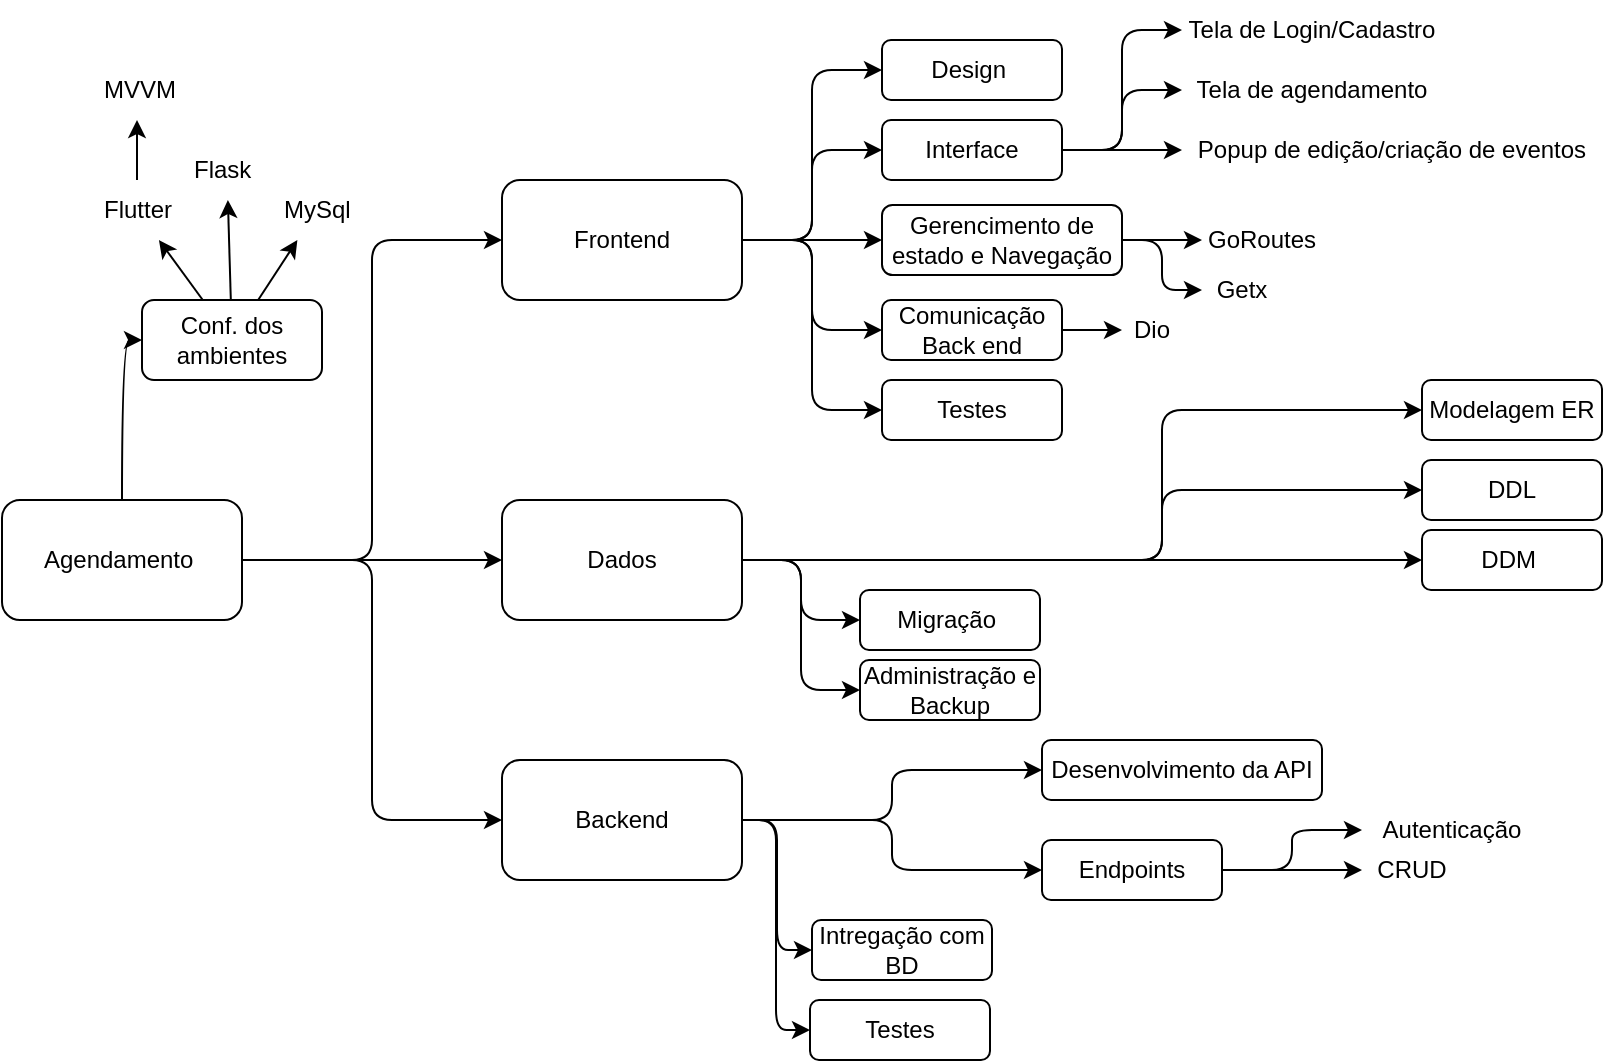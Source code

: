 <mxfile>
    <diagram id="KqTfFyxldDtKKo7K28Qo" name="Página-1">
        <mxGraphModel dx="949" dy="570" grid="1" gridSize="10" guides="1" tooltips="1" connect="1" arrows="1" fold="1" page="1" pageScale="1" pageWidth="827" pageHeight="1169" math="0" shadow="0">
            <root>
                <mxCell id="0"/>
                <mxCell id="1" parent="0"/>
                <mxCell id="5" value="" style="edgeStyle=orthogonalEdgeStyle;html=1;entryX=0;entryY=0.5;entryDx=0;entryDy=0;" edge="1" parent="1" source="2" target="4">
                    <mxGeometry relative="1" as="geometry"/>
                </mxCell>
                <mxCell id="7" style="edgeStyle=orthogonalEdgeStyle;html=1;" edge="1" parent="1" source="2" target="6">
                    <mxGeometry relative="1" as="geometry"/>
                </mxCell>
                <mxCell id="10" style="edgeStyle=orthogonalEdgeStyle;html=1;entryX=0;entryY=0.5;entryDx=0;entryDy=0;" edge="1" parent="1" source="2" target="9">
                    <mxGeometry relative="1" as="geometry"/>
                </mxCell>
                <mxCell id="2" value="Agendamento&amp;nbsp;" style="rounded=1;whiteSpace=wrap;html=1;" vertex="1" parent="1">
                    <mxGeometry x="10" y="250" width="120" height="60" as="geometry"/>
                </mxCell>
                <mxCell id="13" value="" style="edgeStyle=orthogonalEdgeStyle;html=1;curved=1;entryX=0;entryY=0.5;entryDx=0;entryDy=0;exitX=0.5;exitY=0;exitDx=0;exitDy=0;" edge="1" parent="1" source="2" target="12">
                    <mxGeometry relative="1" as="geometry"/>
                </mxCell>
                <mxCell id="15" value="" style="edgeStyle=elbowEdgeStyle;html=1;entryX=0;entryY=0.5;entryDx=0;entryDy=0;" edge="1" parent="1" source="4" target="16">
                    <mxGeometry relative="1" as="geometry">
                        <mxPoint x="630" y="160" as="targetPoint"/>
                    </mxGeometry>
                </mxCell>
                <mxCell id="18" style="edgeStyle=elbowEdgeStyle;html=1;entryX=0;entryY=0.5;entryDx=0;entryDy=0;" edge="1" parent="1" source="4" target="17">
                    <mxGeometry relative="1" as="geometry"/>
                </mxCell>
                <mxCell id="21" style="edgeStyle=elbowEdgeStyle;html=1;" edge="1" parent="1" source="4" target="20">
                    <mxGeometry relative="1" as="geometry"/>
                </mxCell>
                <mxCell id="23" style="edgeStyle=elbowEdgeStyle;html=1;" edge="1" parent="1" source="4" target="22">
                    <mxGeometry relative="1" as="geometry"/>
                </mxCell>
                <mxCell id="25" style="edgeStyle=elbowEdgeStyle;html=1;entryX=0;entryY=0.5;entryDx=0;entryDy=0;" edge="1" parent="1" source="4" target="24">
                    <mxGeometry relative="1" as="geometry"/>
                </mxCell>
                <mxCell id="4" value="Frontend" style="rounded=1;whiteSpace=wrap;html=1;" vertex="1" parent="1">
                    <mxGeometry x="260" y="90" width="120" height="60" as="geometry"/>
                </mxCell>
                <mxCell id="65" value="" style="edgeStyle=elbowEdgeStyle;html=1;entryX=0;entryY=0.5;entryDx=0;entryDy=0;" edge="1" parent="1" source="6" target="66">
                    <mxGeometry relative="1" as="geometry">
                        <mxPoint x="460" y="280" as="targetPoint"/>
                        <Array as="points">
                            <mxPoint x="590" y="230"/>
                        </Array>
                    </mxGeometry>
                </mxCell>
                <mxCell id="68" style="edgeStyle=elbowEdgeStyle;html=1;entryX=0;entryY=0.5;entryDx=0;entryDy=0;exitX=1;exitY=0.5;exitDx=0;exitDy=0;" edge="1" parent="1" source="6" target="67">
                    <mxGeometry relative="1" as="geometry">
                        <Array as="points">
                            <mxPoint x="590" y="260"/>
                        </Array>
                    </mxGeometry>
                </mxCell>
                <mxCell id="70" style="edgeStyle=elbowEdgeStyle;html=1;entryX=0;entryY=0.5;entryDx=0;entryDy=0;" edge="1" parent="1" source="6" target="69">
                    <mxGeometry relative="1" as="geometry"/>
                </mxCell>
                <mxCell id="78" value="" style="edgeStyle=elbowEdgeStyle;html=1;entryX=0;entryY=0.5;entryDx=0;entryDy=0;" edge="1" parent="1" source="6" target="79">
                    <mxGeometry relative="1" as="geometry">
                        <mxPoint x="495" y="320" as="targetPoint"/>
                    </mxGeometry>
                </mxCell>
                <mxCell id="85" style="edgeStyle=elbowEdgeStyle;html=1;entryX=0;entryY=0.5;entryDx=0;entryDy=0;" edge="1" parent="1" source="6" target="84">
                    <mxGeometry relative="1" as="geometry"/>
                </mxCell>
                <mxCell id="6" value="Dados" style="rounded=1;whiteSpace=wrap;html=1;" vertex="1" parent="1">
                    <mxGeometry x="260" y="250" width="120" height="60" as="geometry"/>
                </mxCell>
                <mxCell id="87" style="edgeStyle=elbowEdgeStyle;html=1;entryX=0;entryY=0.5;entryDx=0;entryDy=0;" edge="1" parent="1" source="9" target="86">
                    <mxGeometry relative="1" as="geometry"/>
                </mxCell>
                <mxCell id="88" style="edgeStyle=elbowEdgeStyle;html=1;entryX=0;entryY=0.5;entryDx=0;entryDy=0;" edge="1" parent="1" source="9" target="89">
                    <mxGeometry relative="1" as="geometry">
                        <mxPoint x="420" y="440" as="targetPoint"/>
                    </mxGeometry>
                </mxCell>
                <mxCell id="91" style="edgeStyle=elbowEdgeStyle;html=1;entryX=0;entryY=0.5;entryDx=0;entryDy=0;" edge="1" parent="1" source="9" target="90">
                    <mxGeometry relative="1" as="geometry"/>
                </mxCell>
                <mxCell id="93" style="edgeStyle=elbowEdgeStyle;html=1;entryX=0;entryY=0.5;entryDx=0;entryDy=0;" edge="1" parent="1" source="9" target="92">
                    <mxGeometry relative="1" as="geometry"/>
                </mxCell>
                <mxCell id="9" value="Backend" style="rounded=1;whiteSpace=wrap;html=1;" vertex="1" parent="1">
                    <mxGeometry x="260" y="380" width="120" height="60" as="geometry"/>
                </mxCell>
                <mxCell id="29" style="html=1;elbow=vertical;" edge="1" parent="1" source="12" target="30">
                    <mxGeometry relative="1" as="geometry">
                        <mxPoint x="210" y="40" as="targetPoint"/>
                    </mxGeometry>
                </mxCell>
                <mxCell id="34" value="" style="edgeStyle=none;html=1;elbow=vertical;" edge="1" parent="1" source="12" target="33">
                    <mxGeometry relative="1" as="geometry"/>
                </mxCell>
                <mxCell id="36" value="" style="edgeStyle=none;html=1;elbow=vertical;" edge="1" parent="1" source="12" target="35">
                    <mxGeometry relative="1" as="geometry"/>
                </mxCell>
                <mxCell id="12" value="Conf. dos ambientes" style="rounded=1;whiteSpace=wrap;html=1;" vertex="1" parent="1">
                    <mxGeometry x="80" y="150" width="90" height="40" as="geometry"/>
                </mxCell>
                <mxCell id="16" value="Design&amp;nbsp;" style="rounded=1;whiteSpace=wrap;html=1;" vertex="1" parent="1">
                    <mxGeometry x="450" y="20" width="90" height="30" as="geometry"/>
                </mxCell>
                <mxCell id="40" value="" style="edgeStyle=elbowEdgeStyle;html=1;entryX=0;entryY=0.5;entryDx=0;entryDy=0;" edge="1" parent="1" source="17" target="42">
                    <mxGeometry relative="1" as="geometry">
                        <mxPoint x="590" y="55.0" as="targetPoint"/>
                    </mxGeometry>
                </mxCell>
                <mxCell id="47" style="edgeStyle=elbowEdgeStyle;html=1;" edge="1" parent="1" source="17" target="46">
                    <mxGeometry relative="1" as="geometry"/>
                </mxCell>
                <mxCell id="49" style="edgeStyle=orthogonalEdgeStyle;curved=1;html=1;elbow=vertical;" edge="1" parent="1" source="17" target="48">
                    <mxGeometry relative="1" as="geometry"/>
                </mxCell>
                <mxCell id="17" value="Interface" style="rounded=1;whiteSpace=wrap;html=1;" vertex="1" parent="1">
                    <mxGeometry x="450" y="60" width="90" height="30" as="geometry"/>
                </mxCell>
                <mxCell id="51" style="edgeStyle=elbowEdgeStyle;html=1;exitX=1;exitY=0.5;exitDx=0;exitDy=0;" edge="1" parent="1" source="20" target="50">
                    <mxGeometry relative="1" as="geometry">
                        <mxPoint x="570" y="120" as="sourcePoint"/>
                    </mxGeometry>
                </mxCell>
                <mxCell id="55" style="edgeStyle=elbowEdgeStyle;html=1;" edge="1" parent="1" source="20" target="54">
                    <mxGeometry relative="1" as="geometry"/>
                </mxCell>
                <mxCell id="20" value="Gerencimento de estado e Navegação" style="rounded=1;whiteSpace=wrap;html=1;" vertex="1" parent="1">
                    <mxGeometry x="450" y="102.5" width="120" height="35" as="geometry"/>
                </mxCell>
                <mxCell id="61" style="edgeStyle=orthogonalEdgeStyle;elbow=vertical;html=1;curved=1;" edge="1" parent="1" source="22" target="58">
                    <mxGeometry relative="1" as="geometry"/>
                </mxCell>
                <mxCell id="22" value="Comunicação Back end" style="rounded=1;whiteSpace=wrap;html=1;" vertex="1" parent="1">
                    <mxGeometry x="450" y="150" width="90" height="30" as="geometry"/>
                </mxCell>
                <mxCell id="24" value="Testes" style="rounded=1;whiteSpace=wrap;html=1;" vertex="1" parent="1">
                    <mxGeometry x="450" y="190" width="90" height="30" as="geometry"/>
                </mxCell>
                <mxCell id="53" value="" style="edgeStyle=elbowEdgeStyle;html=1;elbow=vertical;" edge="1" parent="1" source="30" target="52">
                    <mxGeometry relative="1" as="geometry"/>
                </mxCell>
                <mxCell id="30" value="Flutter&lt;br&gt;" style="text;strokeColor=none;fillColor=none;align=left;verticalAlign=middle;spacingLeft=4;spacingRight=4;overflow=hidden;points=[[0,0.5],[1,0.5]];portConstraint=eastwest;rotatable=0;whiteSpace=wrap;html=1;" vertex="1" parent="1">
                    <mxGeometry x="55" y="90" width="45" height="30" as="geometry"/>
                </mxCell>
                <mxCell id="33" value="Flask" style="text;strokeColor=none;fillColor=none;align=left;verticalAlign=middle;spacingLeft=4;spacingRight=4;overflow=hidden;points=[[0,0.5],[1,0.5]];portConstraint=eastwest;rotatable=0;whiteSpace=wrap;html=1;" vertex="1" parent="1">
                    <mxGeometry x="100" y="70" width="45" height="30" as="geometry"/>
                </mxCell>
                <mxCell id="35" value="MySql" style="text;strokeColor=none;fillColor=none;align=left;verticalAlign=middle;spacingLeft=4;spacingRight=4;overflow=hidden;points=[[0,0.5],[1,0.5]];portConstraint=eastwest;rotatable=0;whiteSpace=wrap;html=1;" vertex="1" parent="1">
                    <mxGeometry x="145" y="90" width="45" height="30" as="geometry"/>
                </mxCell>
                <mxCell id="42" value="Tela de Login/Cadastro" style="text;html=1;strokeColor=none;fillColor=none;align=center;verticalAlign=middle;whiteSpace=wrap;rounded=0;" vertex="1" parent="1">
                    <mxGeometry x="600" width="130" height="30" as="geometry"/>
                </mxCell>
                <mxCell id="46" value="Tela de agendamento" style="text;html=1;strokeColor=none;fillColor=none;align=center;verticalAlign=middle;whiteSpace=wrap;rounded=0;" vertex="1" parent="1">
                    <mxGeometry x="600" y="30" width="130" height="30" as="geometry"/>
                </mxCell>
                <mxCell id="48" value="Popup de edição/criação de eventos" style="text;html=1;strokeColor=none;fillColor=none;align=center;verticalAlign=middle;whiteSpace=wrap;rounded=0;" vertex="1" parent="1">
                    <mxGeometry x="600" y="60" width="210" height="30" as="geometry"/>
                </mxCell>
                <mxCell id="50" value="Getx" style="text;html=1;strokeColor=none;fillColor=none;align=center;verticalAlign=middle;whiteSpace=wrap;rounded=0;" vertex="1" parent="1">
                    <mxGeometry x="610" y="130" width="40" height="30" as="geometry"/>
                </mxCell>
                <mxCell id="52" value="MVVM" style="text;strokeColor=none;fillColor=none;align=left;verticalAlign=middle;spacingLeft=4;spacingRight=4;overflow=hidden;points=[[0,0.5],[1,0.5]];portConstraint=eastwest;rotatable=0;whiteSpace=wrap;html=1;" vertex="1" parent="1">
                    <mxGeometry x="55" y="30" width="45" height="30" as="geometry"/>
                </mxCell>
                <mxCell id="54" value="GoRoutes" style="text;html=1;strokeColor=none;fillColor=none;align=center;verticalAlign=middle;whiteSpace=wrap;rounded=0;" vertex="1" parent="1">
                    <mxGeometry x="610" y="105" width="60" height="30" as="geometry"/>
                </mxCell>
                <mxCell id="58" value="Dio" style="text;html=1;strokeColor=none;fillColor=none;align=center;verticalAlign=middle;whiteSpace=wrap;rounded=0;" vertex="1" parent="1">
                    <mxGeometry x="570" y="150" width="30" height="30" as="geometry"/>
                </mxCell>
                <mxCell id="66" value="Modelagem ER" style="rounded=1;whiteSpace=wrap;html=1;" vertex="1" parent="1">
                    <mxGeometry x="720" y="190" width="90" height="30" as="geometry"/>
                </mxCell>
                <mxCell id="67" value="DDL" style="rounded=1;whiteSpace=wrap;html=1;" vertex="1" parent="1">
                    <mxGeometry x="720" y="230" width="90" height="30" as="geometry"/>
                </mxCell>
                <mxCell id="69" value="DDM&amp;nbsp;" style="rounded=1;whiteSpace=wrap;html=1;" vertex="1" parent="1">
                    <mxGeometry x="720" y="265" width="90" height="30" as="geometry"/>
                </mxCell>
                <mxCell id="79" value="Migração&amp;nbsp;" style="rounded=1;whiteSpace=wrap;html=1;" vertex="1" parent="1">
                    <mxGeometry x="439" y="295" width="90" height="30" as="geometry"/>
                </mxCell>
                <mxCell id="84" value="Administração e Backup" style="rounded=1;whiteSpace=wrap;html=1;" vertex="1" parent="1">
                    <mxGeometry x="439" y="330" width="90" height="30" as="geometry"/>
                </mxCell>
                <mxCell id="86" value="Desenvolvimento da API" style="rounded=1;whiteSpace=wrap;html=1;" vertex="1" parent="1">
                    <mxGeometry x="530" y="370" width="140" height="30" as="geometry"/>
                </mxCell>
                <mxCell id="96" style="edgeStyle=elbowEdgeStyle;html=1;" edge="1" parent="1" source="89" target="95">
                    <mxGeometry relative="1" as="geometry"/>
                </mxCell>
                <mxCell id="98" style="edgeStyle=elbowEdgeStyle;html=1;" edge="1" parent="1" source="89" target="97">
                    <mxGeometry relative="1" as="geometry"/>
                </mxCell>
                <mxCell id="89" value="Endpoints" style="rounded=1;whiteSpace=wrap;html=1;" vertex="1" parent="1">
                    <mxGeometry x="530" y="420" width="90" height="30" as="geometry"/>
                </mxCell>
                <mxCell id="90" value="Intregação com BD" style="rounded=1;whiteSpace=wrap;html=1;" vertex="1" parent="1">
                    <mxGeometry x="415" y="460" width="90" height="30" as="geometry"/>
                </mxCell>
                <mxCell id="92" value="Testes" style="rounded=1;whiteSpace=wrap;html=1;" vertex="1" parent="1">
                    <mxGeometry x="414" y="500" width="90" height="30" as="geometry"/>
                </mxCell>
                <mxCell id="95" value="Autenticação" style="text;html=1;strokeColor=none;fillColor=none;align=center;verticalAlign=middle;whiteSpace=wrap;rounded=0;" vertex="1" parent="1">
                    <mxGeometry x="690" y="400" width="90" height="30" as="geometry"/>
                </mxCell>
                <mxCell id="97" value="CRUD" style="text;html=1;strokeColor=none;fillColor=none;align=center;verticalAlign=middle;whiteSpace=wrap;rounded=0;" vertex="1" parent="1">
                    <mxGeometry x="690" y="420" width="50" height="30" as="geometry"/>
                </mxCell>
            </root>
        </mxGraphModel>
    </diagram>
</mxfile>
